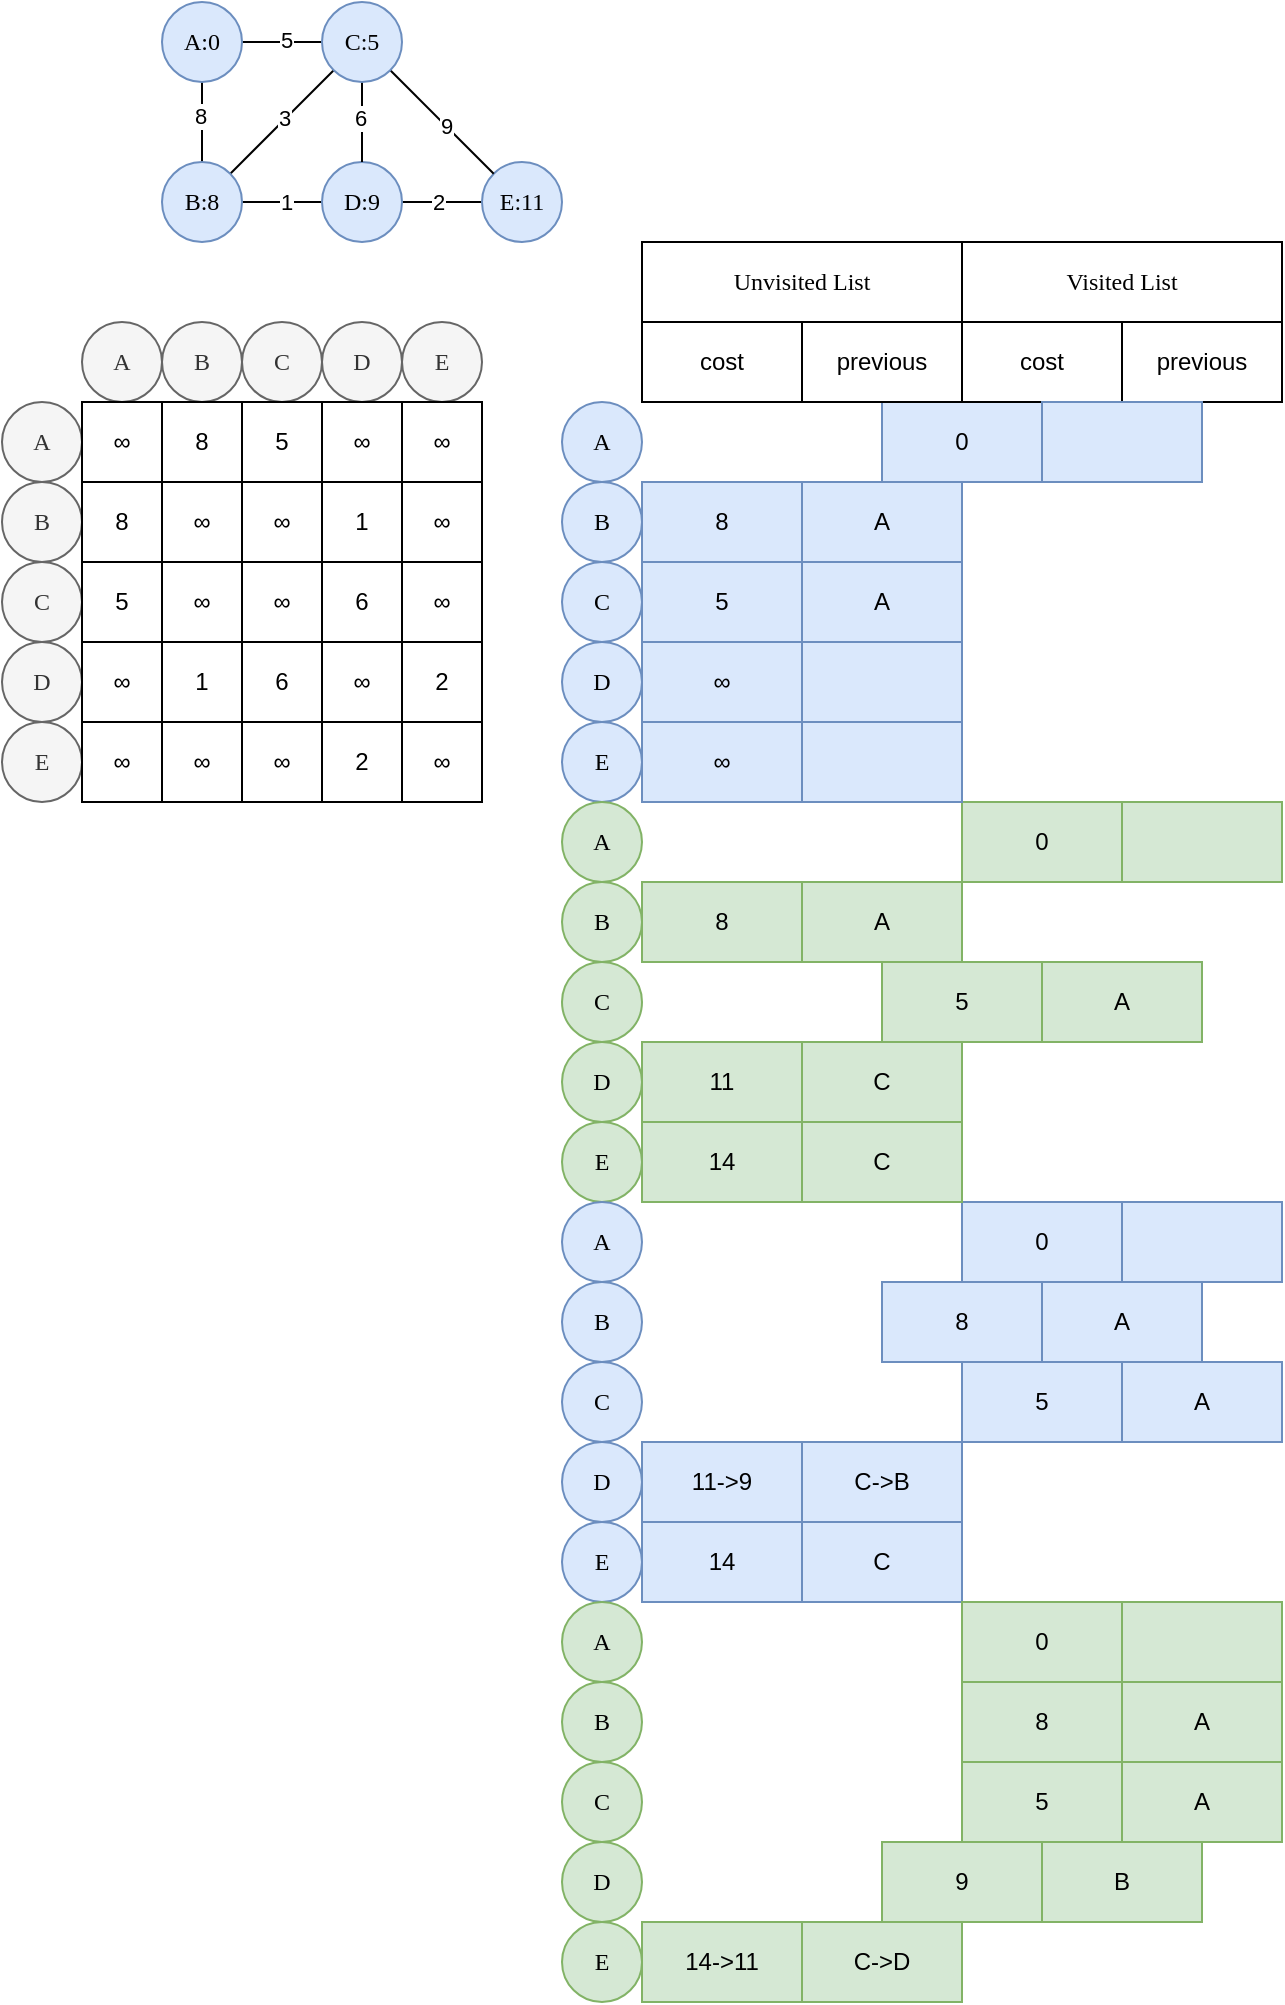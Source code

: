 <mxfile version="14.5.1" type="device"><diagram id="EjArKT-MrFbx6aZLU-S4" name="Page-1"><mxGraphModel dx="853" dy="493" grid="1" gridSize="10" guides="1" tooltips="1" connect="1" arrows="1" fold="1" page="1" pageScale="1" pageWidth="850" pageHeight="1100" math="0" shadow="0"><root><mxCell id="0"/><mxCell id="1" parent="0"/><mxCell id="1dP4qkBIXFd0mUiP27Hb-3" value="" style="rounded=0;orthogonalLoop=1;jettySize=auto;html=1;endArrow=none;endFill=0;" edge="1" parent="1" source="1dP4qkBIXFd0mUiP27Hb-1" target="1dP4qkBIXFd0mUiP27Hb-2"><mxGeometry relative="1" as="geometry"/></mxCell><mxCell id="1dP4qkBIXFd0mUiP27Hb-13" value="8" style="edgeLabel;html=1;align=center;verticalAlign=middle;resizable=0;points=[];" vertex="1" connectable="0" parent="1dP4qkBIXFd0mUiP27Hb-3"><mxGeometry x="-0.149" y="-1" relative="1" as="geometry"><mxPoint as="offset"/></mxGeometry></mxCell><mxCell id="1dP4qkBIXFd0mUiP27Hb-9" value="" style="edgeStyle=none;rounded=0;orthogonalLoop=1;jettySize=auto;html=1;endArrow=none;endFill=0;" edge="1" parent="1" source="1dP4qkBIXFd0mUiP27Hb-1" target="1dP4qkBIXFd0mUiP27Hb-8"><mxGeometry relative="1" as="geometry"/></mxCell><mxCell id="1dP4qkBIXFd0mUiP27Hb-14" value="5" style="edgeLabel;html=1;align=center;verticalAlign=middle;resizable=0;points=[];" vertex="1" connectable="0" parent="1dP4qkBIXFd0mUiP27Hb-9"><mxGeometry x="0.087" y="1" relative="1" as="geometry"><mxPoint as="offset"/></mxGeometry></mxCell><mxCell id="1dP4qkBIXFd0mUiP27Hb-1" value="&lt;font face=&quot;Lucida Console&quot;&gt;A:0&lt;/font&gt;" style="ellipse;whiteSpace=wrap;html=1;aspect=fixed;fillColor=#dae8fc;strokeColor=#6c8ebf;" vertex="1" parent="1"><mxGeometry x="160" y="320" width="40" height="40" as="geometry"/></mxCell><mxCell id="1dP4qkBIXFd0mUiP27Hb-5" value="" style="edgeStyle=none;rounded=0;orthogonalLoop=1;jettySize=auto;html=1;endArrow=none;endFill=0;" edge="1" parent="1" source="1dP4qkBIXFd0mUiP27Hb-2" target="1dP4qkBIXFd0mUiP27Hb-4"><mxGeometry relative="1" as="geometry"/></mxCell><mxCell id="1dP4qkBIXFd0mUiP27Hb-16" value="1" style="edgeLabel;html=1;align=center;verticalAlign=middle;resizable=0;points=[];" vertex="1" connectable="0" parent="1dP4qkBIXFd0mUiP27Hb-5"><mxGeometry x="0.081" relative="1" as="geometry"><mxPoint as="offset"/></mxGeometry></mxCell><mxCell id="1dP4qkBIXFd0mUiP27Hb-10" style="edgeStyle=none;rounded=0;orthogonalLoop=1;jettySize=auto;html=1;endArrow=none;endFill=0;" edge="1" parent="1" source="1dP4qkBIXFd0mUiP27Hb-2" target="1dP4qkBIXFd0mUiP27Hb-8"><mxGeometry relative="1" as="geometry"/></mxCell><mxCell id="1dP4qkBIXFd0mUiP27Hb-15" value="3" style="edgeLabel;html=1;align=center;verticalAlign=middle;resizable=0;points=[];" vertex="1" connectable="0" parent="1dP4qkBIXFd0mUiP27Hb-10"><mxGeometry x="0.071" y="1" relative="1" as="geometry"><mxPoint as="offset"/></mxGeometry></mxCell><mxCell id="1dP4qkBIXFd0mUiP27Hb-2" value="&lt;font face=&quot;Lucida Console&quot;&gt;B:8&lt;/font&gt;" style="ellipse;whiteSpace=wrap;html=1;aspect=fixed;fillColor=#dae8fc;strokeColor=#6c8ebf;" vertex="1" parent="1"><mxGeometry x="160" y="400" width="40" height="40" as="geometry"/></mxCell><mxCell id="1dP4qkBIXFd0mUiP27Hb-7" value="" style="edgeStyle=none;rounded=0;orthogonalLoop=1;jettySize=auto;html=1;endArrow=none;endFill=0;" edge="1" parent="1" source="1dP4qkBIXFd0mUiP27Hb-4" target="1dP4qkBIXFd0mUiP27Hb-6"><mxGeometry relative="1" as="geometry"/></mxCell><mxCell id="1dP4qkBIXFd0mUiP27Hb-17" value="2" style="edgeLabel;html=1;align=center;verticalAlign=middle;resizable=0;points=[];" vertex="1" connectable="0" parent="1dP4qkBIXFd0mUiP27Hb-7"><mxGeometry x="-0.107" relative="1" as="geometry"><mxPoint as="offset"/></mxGeometry></mxCell><mxCell id="1dP4qkBIXFd0mUiP27Hb-4" value="&lt;font face=&quot;Lucida Console&quot;&gt;D:9&lt;/font&gt;" style="ellipse;whiteSpace=wrap;html=1;aspect=fixed;fillColor=#dae8fc;strokeColor=#6c8ebf;" vertex="1" parent="1"><mxGeometry x="240" y="400" width="40" height="40" as="geometry"/></mxCell><mxCell id="1dP4qkBIXFd0mUiP27Hb-6" value="&lt;font face=&quot;Lucida Console&quot;&gt;E:11&lt;/font&gt;" style="ellipse;whiteSpace=wrap;html=1;aspect=fixed;fillColor=#dae8fc;strokeColor=#6c8ebf;" vertex="1" parent="1"><mxGeometry x="320" y="400" width="40" height="40" as="geometry"/></mxCell><mxCell id="1dP4qkBIXFd0mUiP27Hb-11" value="" style="edgeStyle=none;rounded=0;orthogonalLoop=1;jettySize=auto;html=1;endArrow=none;endFill=0;" edge="1" parent="1" source="1dP4qkBIXFd0mUiP27Hb-8" target="1dP4qkBIXFd0mUiP27Hb-4"><mxGeometry relative="1" as="geometry"/></mxCell><mxCell id="1dP4qkBIXFd0mUiP27Hb-18" value="6" style="edgeLabel;html=1;align=center;verticalAlign=middle;resizable=0;points=[];" vertex="1" connectable="0" parent="1dP4qkBIXFd0mUiP27Hb-11"><mxGeometry x="-0.098" y="-1" relative="1" as="geometry"><mxPoint as="offset"/></mxGeometry></mxCell><mxCell id="1dP4qkBIXFd0mUiP27Hb-12" style="edgeStyle=none;rounded=0;orthogonalLoop=1;jettySize=auto;html=1;endArrow=none;endFill=0;" edge="1" parent="1" source="1dP4qkBIXFd0mUiP27Hb-8" target="1dP4qkBIXFd0mUiP27Hb-6"><mxGeometry relative="1" as="geometry"/></mxCell><mxCell id="1dP4qkBIXFd0mUiP27Hb-19" value="9" style="edgeLabel;html=1;align=center;verticalAlign=middle;resizable=0;points=[];" vertex="1" connectable="0" parent="1dP4qkBIXFd0mUiP27Hb-12"><mxGeometry x="0.085" relative="1" as="geometry"><mxPoint as="offset"/></mxGeometry></mxCell><mxCell id="1dP4qkBIXFd0mUiP27Hb-8" value="&lt;font face=&quot;Lucida Console&quot;&gt;C:5&lt;/font&gt;" style="ellipse;whiteSpace=wrap;html=1;aspect=fixed;fillColor=#dae8fc;strokeColor=#6c8ebf;" vertex="1" parent="1"><mxGeometry x="240" y="320" width="40" height="40" as="geometry"/></mxCell><mxCell id="1dP4qkBIXFd0mUiP27Hb-24" value="&lt;font face=&quot;Lucida Console&quot;&gt;A&lt;/font&gt;" style="ellipse;whiteSpace=wrap;html=1;aspect=fixed;fillColor=#f5f5f5;strokeColor=#666666;fontColor=#333333;" vertex="1" parent="1"><mxGeometry x="80" y="520" width="40" height="40" as="geometry"/></mxCell><mxCell id="1dP4qkBIXFd0mUiP27Hb-29" value="&lt;font face=&quot;Lucida Console&quot;&gt;B&lt;/font&gt;" style="ellipse;whiteSpace=wrap;html=1;aspect=fixed;fillColor=#f5f5f5;strokeColor=#666666;fontColor=#333333;" vertex="1" parent="1"><mxGeometry x="80" y="560" width="40" height="40" as="geometry"/></mxCell><mxCell id="1dP4qkBIXFd0mUiP27Hb-32" value="&lt;font face=&quot;Lucida Console&quot;&gt;D&lt;/font&gt;" style="ellipse;whiteSpace=wrap;html=1;aspect=fixed;fillColor=#f5f5f5;strokeColor=#666666;fontColor=#333333;" vertex="1" parent="1"><mxGeometry x="80" y="640" width="40" height="40" as="geometry"/></mxCell><mxCell id="1dP4qkBIXFd0mUiP27Hb-33" value="&lt;font face=&quot;Lucida Console&quot;&gt;E&lt;/font&gt;" style="ellipse;whiteSpace=wrap;html=1;aspect=fixed;fillColor=#f5f5f5;strokeColor=#666666;fontColor=#333333;" vertex="1" parent="1"><mxGeometry x="80" y="680" width="40" height="40" as="geometry"/></mxCell><mxCell id="1dP4qkBIXFd0mUiP27Hb-38" value="&lt;font face=&quot;Lucida Console&quot;&gt;C&lt;/font&gt;" style="ellipse;whiteSpace=wrap;html=1;aspect=fixed;fillColor=#f5f5f5;strokeColor=#666666;fontColor=#333333;" vertex="1" parent="1"><mxGeometry x="80" y="600" width="40" height="40" as="geometry"/></mxCell><mxCell id="1dP4qkBIXFd0mUiP27Hb-39" value="&lt;font face=&quot;Lucida Console&quot;&gt;A&lt;/font&gt;" style="ellipse;whiteSpace=wrap;html=1;aspect=fixed;fillColor=#f5f5f5;strokeColor=#666666;fontColor=#333333;" vertex="1" parent="1"><mxGeometry x="120" y="480" width="40" height="40" as="geometry"/></mxCell><mxCell id="1dP4qkBIXFd0mUiP27Hb-40" value="&lt;font face=&quot;Lucida Console&quot;&gt;B&lt;/font&gt;" style="ellipse;whiteSpace=wrap;html=1;aspect=fixed;fillColor=#f5f5f5;strokeColor=#666666;fontColor=#333333;" vertex="1" parent="1"><mxGeometry x="160" y="480" width="40" height="40" as="geometry"/></mxCell><mxCell id="1dP4qkBIXFd0mUiP27Hb-41" value="&lt;font face=&quot;Lucida Console&quot;&gt;D&lt;/font&gt;" style="ellipse;whiteSpace=wrap;html=1;aspect=fixed;fillColor=#f5f5f5;strokeColor=#666666;fontColor=#333333;" vertex="1" parent="1"><mxGeometry x="240" y="480" width="40" height="40" as="geometry"/></mxCell><mxCell id="1dP4qkBIXFd0mUiP27Hb-42" value="&lt;font face=&quot;Lucida Console&quot;&gt;E&lt;/font&gt;" style="ellipse;whiteSpace=wrap;html=1;aspect=fixed;fillColor=#f5f5f5;strokeColor=#666666;fontColor=#333333;" vertex="1" parent="1"><mxGeometry x="280" y="480" width="40" height="40" as="geometry"/></mxCell><mxCell id="1dP4qkBIXFd0mUiP27Hb-43" value="&lt;font face=&quot;Lucida Console&quot;&gt;C&lt;/font&gt;" style="ellipse;whiteSpace=wrap;html=1;aspect=fixed;fillColor=#f5f5f5;strokeColor=#666666;fontColor=#333333;" vertex="1" parent="1"><mxGeometry x="200" y="480" width="40" height="40" as="geometry"/></mxCell><mxCell id="1dP4qkBIXFd0mUiP27Hb-44" value="8" style="rounded=0;whiteSpace=wrap;html=1;" vertex="1" parent="1"><mxGeometry x="160" y="520" width="40" height="40" as="geometry"/></mxCell><mxCell id="1dP4qkBIXFd0mUiP27Hb-45" value="5" style="rounded=0;whiteSpace=wrap;html=1;" vertex="1" parent="1"><mxGeometry x="200" y="520" width="40" height="40" as="geometry"/></mxCell><mxCell id="1dP4qkBIXFd0mUiP27Hb-46" value="1" style="rounded=0;whiteSpace=wrap;html=1;" vertex="1" parent="1"><mxGeometry x="240" y="560" width="40" height="40" as="geometry"/></mxCell><mxCell id="1dP4qkBIXFd0mUiP27Hb-47" value="6" style="rounded=0;whiteSpace=wrap;html=1;" vertex="1" parent="1"><mxGeometry x="240" y="600" width="40" height="40" as="geometry"/></mxCell><mxCell id="1dP4qkBIXFd0mUiP27Hb-48" value="2" style="rounded=0;whiteSpace=wrap;html=1;" vertex="1" parent="1"><mxGeometry x="280" y="640" width="40" height="40" as="geometry"/></mxCell><mxCell id="1dP4qkBIXFd0mUiP27Hb-49" value="2" style="rounded=0;whiteSpace=wrap;html=1;" vertex="1" parent="1"><mxGeometry x="240" y="680" width="40" height="40" as="geometry"/></mxCell><mxCell id="1dP4qkBIXFd0mUiP27Hb-50" value="6" style="rounded=0;whiteSpace=wrap;html=1;" vertex="1" parent="1"><mxGeometry x="200" y="640" width="40" height="40" as="geometry"/></mxCell><mxCell id="1dP4qkBIXFd0mUiP27Hb-51" value="1" style="rounded=0;whiteSpace=wrap;html=1;" vertex="1" parent="1"><mxGeometry x="160" y="640" width="40" height="40" as="geometry"/></mxCell><mxCell id="1dP4qkBIXFd0mUiP27Hb-52" value="5" style="rounded=0;whiteSpace=wrap;html=1;" vertex="1" parent="1"><mxGeometry x="120" y="600" width="40" height="40" as="geometry"/></mxCell><mxCell id="1dP4qkBIXFd0mUiP27Hb-53" value="8" style="rounded=0;whiteSpace=wrap;html=1;" vertex="1" parent="1"><mxGeometry x="120" y="560" width="40" height="40" as="geometry"/></mxCell><mxCell id="1dP4qkBIXFd0mUiP27Hb-54" value="∞" style="rounded=0;whiteSpace=wrap;html=1;" vertex="1" parent="1"><mxGeometry x="120" y="520" width="40" height="40" as="geometry"/></mxCell><mxCell id="1dP4qkBIXFd0mUiP27Hb-55" value="∞" style="rounded=0;whiteSpace=wrap;html=1;" vertex="1" parent="1"><mxGeometry x="240" y="520" width="40" height="40" as="geometry"/></mxCell><mxCell id="1dP4qkBIXFd0mUiP27Hb-56" value="∞" style="rounded=0;whiteSpace=wrap;html=1;" vertex="1" parent="1"><mxGeometry x="280" y="520" width="40" height="40" as="geometry"/></mxCell><mxCell id="1dP4qkBIXFd0mUiP27Hb-57" value="∞" style="rounded=0;whiteSpace=wrap;html=1;" vertex="1" parent="1"><mxGeometry x="160" y="560" width="40" height="40" as="geometry"/></mxCell><mxCell id="1dP4qkBIXFd0mUiP27Hb-58" value="∞" style="rounded=0;whiteSpace=wrap;html=1;" vertex="1" parent="1"><mxGeometry x="200" y="560" width="40" height="40" as="geometry"/></mxCell><mxCell id="1dP4qkBIXFd0mUiP27Hb-59" value="∞" style="rounded=0;whiteSpace=wrap;html=1;" vertex="1" parent="1"><mxGeometry x="200" y="600" width="40" height="40" as="geometry"/></mxCell><mxCell id="1dP4qkBIXFd0mUiP27Hb-60" value="∞" style="rounded=0;whiteSpace=wrap;html=1;" vertex="1" parent="1"><mxGeometry x="160" y="600" width="40" height="40" as="geometry"/></mxCell><mxCell id="1dP4qkBIXFd0mUiP27Hb-61" value="∞" style="rounded=0;whiteSpace=wrap;html=1;" vertex="1" parent="1"><mxGeometry x="200" y="680" width="40" height="40" as="geometry"/></mxCell><mxCell id="1dP4qkBIXFd0mUiP27Hb-62" value="∞" style="rounded=0;whiteSpace=wrap;html=1;" vertex="1" parent="1"><mxGeometry x="160" y="680" width="40" height="40" as="geometry"/></mxCell><mxCell id="1dP4qkBIXFd0mUiP27Hb-63" value="∞" style="rounded=0;whiteSpace=wrap;html=1;" vertex="1" parent="1"><mxGeometry x="280" y="560" width="40" height="40" as="geometry"/></mxCell><mxCell id="1dP4qkBIXFd0mUiP27Hb-64" value="∞" style="rounded=0;whiteSpace=wrap;html=1;" vertex="1" parent="1"><mxGeometry x="280" y="600" width="40" height="40" as="geometry"/></mxCell><mxCell id="1dP4qkBIXFd0mUiP27Hb-65" value="∞" style="rounded=0;whiteSpace=wrap;html=1;" vertex="1" parent="1"><mxGeometry x="280" y="680" width="40" height="40" as="geometry"/></mxCell><mxCell id="1dP4qkBIXFd0mUiP27Hb-66" value="∞" style="rounded=0;whiteSpace=wrap;html=1;" vertex="1" parent="1"><mxGeometry x="120" y="640" width="40" height="40" as="geometry"/></mxCell><mxCell id="1dP4qkBIXFd0mUiP27Hb-67" value="∞" style="rounded=0;whiteSpace=wrap;html=1;" vertex="1" parent="1"><mxGeometry x="120" y="680" width="40" height="40" as="geometry"/></mxCell><mxCell id="1dP4qkBIXFd0mUiP27Hb-68" value="∞" style="rounded=0;whiteSpace=wrap;html=1;" vertex="1" parent="1"><mxGeometry x="240" y="640" width="40" height="40" as="geometry"/></mxCell><mxCell id="1dP4qkBIXFd0mUiP27Hb-69" value="&lt;font face=&quot;Lucida Console&quot;&gt;A&lt;/font&gt;" style="ellipse;whiteSpace=wrap;html=1;aspect=fixed;fillColor=#dae8fc;strokeColor=#6c8ebf;" vertex="1" parent="1"><mxGeometry x="360" y="520" width="40" height="40" as="geometry"/></mxCell><mxCell id="1dP4qkBIXFd0mUiP27Hb-70" value="&lt;font face=&quot;Lucida Console&quot;&gt;B&lt;/font&gt;" style="ellipse;whiteSpace=wrap;html=1;aspect=fixed;fillColor=#dae8fc;strokeColor=#6c8ebf;" vertex="1" parent="1"><mxGeometry x="360" y="560" width="40" height="40" as="geometry"/></mxCell><mxCell id="1dP4qkBIXFd0mUiP27Hb-71" value="&lt;font face=&quot;Lucida Console&quot;&gt;D&lt;/font&gt;" style="ellipse;whiteSpace=wrap;html=1;aspect=fixed;fillColor=#dae8fc;strokeColor=#6c8ebf;" vertex="1" parent="1"><mxGeometry x="360" y="640" width="40" height="40" as="geometry"/></mxCell><mxCell id="1dP4qkBIXFd0mUiP27Hb-72" value="&lt;font face=&quot;Lucida Console&quot;&gt;E&lt;/font&gt;" style="ellipse;whiteSpace=wrap;html=1;aspect=fixed;fillColor=#dae8fc;strokeColor=#6c8ebf;" vertex="1" parent="1"><mxGeometry x="360" y="680" width="40" height="40" as="geometry"/></mxCell><mxCell id="1dP4qkBIXFd0mUiP27Hb-73" value="&lt;font face=&quot;Lucida Console&quot;&gt;C&lt;/font&gt;" style="ellipse;whiteSpace=wrap;html=1;aspect=fixed;fillColor=#dae8fc;strokeColor=#6c8ebf;" vertex="1" parent="1"><mxGeometry x="360" y="600" width="40" height="40" as="geometry"/></mxCell><mxCell id="1dP4qkBIXFd0mUiP27Hb-74" value="8" style="rounded=0;whiteSpace=wrap;html=1;fillColor=#dae8fc;strokeColor=#6c8ebf;" vertex="1" parent="1"><mxGeometry x="400" y="560" width="80" height="40" as="geometry"/></mxCell><mxCell id="1dP4qkBIXFd0mUiP27Hb-75" value="5" style="rounded=0;whiteSpace=wrap;html=1;fillColor=#dae8fc;strokeColor=#6c8ebf;" vertex="1" parent="1"><mxGeometry x="400" y="600" width="80" height="40" as="geometry"/></mxCell><mxCell id="1dP4qkBIXFd0mUiP27Hb-76" value="∞" style="rounded=0;whiteSpace=wrap;html=1;fillColor=#dae8fc;strokeColor=#6c8ebf;" vertex="1" parent="1"><mxGeometry x="400" y="640" width="80" height="40" as="geometry"/></mxCell><mxCell id="1dP4qkBIXFd0mUiP27Hb-77" value="∞" style="rounded=0;whiteSpace=wrap;html=1;fillColor=#dae8fc;strokeColor=#6c8ebf;" vertex="1" parent="1"><mxGeometry x="400" y="680" width="80" height="40" as="geometry"/></mxCell><mxCell id="1dP4qkBIXFd0mUiP27Hb-81" value="&lt;font face=&quot;Lucida Console&quot;&gt;Unvisited List&lt;/font&gt;" style="rounded=0;whiteSpace=wrap;html=1;" vertex="1" parent="1"><mxGeometry x="400" y="440" width="160" height="40" as="geometry"/></mxCell><mxCell id="1dP4qkBIXFd0mUiP27Hb-82" value="0" style="rounded=0;whiteSpace=wrap;html=1;fillColor=#dae8fc;strokeColor=#6c8ebf;" vertex="1" parent="1"><mxGeometry x="520" y="520" width="80" height="40" as="geometry"/></mxCell><mxCell id="1dP4qkBIXFd0mUiP27Hb-94" value="&lt;font face=&quot;Lucida Console&quot;&gt;Visited List&lt;/font&gt;" style="rounded=0;whiteSpace=wrap;html=1;" vertex="1" parent="1"><mxGeometry x="560" y="440" width="160" height="40" as="geometry"/></mxCell><mxCell id="1dP4qkBIXFd0mUiP27Hb-98" value="cost" style="rounded=0;whiteSpace=wrap;html=1;" vertex="1" parent="1"><mxGeometry x="400" y="480" width="80" height="40" as="geometry"/></mxCell><mxCell id="1dP4qkBIXFd0mUiP27Hb-99" value="previous" style="rounded=0;whiteSpace=wrap;html=1;" vertex="1" parent="1"><mxGeometry x="480" y="480" width="80" height="40" as="geometry"/></mxCell><mxCell id="1dP4qkBIXFd0mUiP27Hb-100" value="cost" style="rounded=0;whiteSpace=wrap;html=1;" vertex="1" parent="1"><mxGeometry x="560" y="480" width="80" height="40" as="geometry"/></mxCell><mxCell id="1dP4qkBIXFd0mUiP27Hb-101" value="previous" style="rounded=0;whiteSpace=wrap;html=1;" vertex="1" parent="1"><mxGeometry x="640" y="480" width="80" height="40" as="geometry"/></mxCell><mxCell id="1dP4qkBIXFd0mUiP27Hb-102" value="" style="rounded=0;whiteSpace=wrap;html=1;fillColor=#dae8fc;strokeColor=#6c8ebf;" vertex="1" parent="1"><mxGeometry x="600" y="520" width="80" height="40" as="geometry"/></mxCell><mxCell id="1dP4qkBIXFd0mUiP27Hb-103" value="A" style="rounded=0;whiteSpace=wrap;html=1;fillColor=#dae8fc;strokeColor=#6c8ebf;" vertex="1" parent="1"><mxGeometry x="480" y="560" width="80" height="40" as="geometry"/></mxCell><mxCell id="1dP4qkBIXFd0mUiP27Hb-104" value="A" style="rounded=0;whiteSpace=wrap;html=1;fillColor=#dae8fc;strokeColor=#6c8ebf;" vertex="1" parent="1"><mxGeometry x="480" y="600" width="80" height="40" as="geometry"/></mxCell><mxCell id="1dP4qkBIXFd0mUiP27Hb-105" value="&lt;font face=&quot;Lucida Console&quot;&gt;A&lt;/font&gt;" style="ellipse;whiteSpace=wrap;html=1;aspect=fixed;fillColor=#d5e8d4;strokeColor=#82b366;" vertex="1" parent="1"><mxGeometry x="360" y="720" width="40" height="40" as="geometry"/></mxCell><mxCell id="1dP4qkBIXFd0mUiP27Hb-106" value="&lt;font face=&quot;Lucida Console&quot;&gt;B&lt;/font&gt;" style="ellipse;whiteSpace=wrap;html=1;aspect=fixed;fillColor=#d5e8d4;strokeColor=#82b366;" vertex="1" parent="1"><mxGeometry x="360" y="760" width="40" height="40" as="geometry"/></mxCell><mxCell id="1dP4qkBIXFd0mUiP27Hb-107" value="&lt;font face=&quot;Lucida Console&quot;&gt;D&lt;/font&gt;" style="ellipse;whiteSpace=wrap;html=1;aspect=fixed;fillColor=#d5e8d4;strokeColor=#82b366;" vertex="1" parent="1"><mxGeometry x="360" y="840" width="40" height="40" as="geometry"/></mxCell><mxCell id="1dP4qkBIXFd0mUiP27Hb-108" value="&lt;font face=&quot;Lucida Console&quot;&gt;E&lt;/font&gt;" style="ellipse;whiteSpace=wrap;html=1;aspect=fixed;fillColor=#d5e8d4;strokeColor=#82b366;" vertex="1" parent="1"><mxGeometry x="360" y="880" width="40" height="40" as="geometry"/></mxCell><mxCell id="1dP4qkBIXFd0mUiP27Hb-109" value="&lt;font face=&quot;Lucida Console&quot;&gt;C&lt;/font&gt;" style="ellipse;whiteSpace=wrap;html=1;aspect=fixed;fillColor=#d5e8d4;strokeColor=#82b366;" vertex="1" parent="1"><mxGeometry x="360" y="800" width="40" height="40" as="geometry"/></mxCell><mxCell id="1dP4qkBIXFd0mUiP27Hb-110" value="8" style="rounded=0;whiteSpace=wrap;html=1;fillColor=#d5e8d4;strokeColor=#82b366;" vertex="1" parent="1"><mxGeometry x="400" y="760" width="80" height="40" as="geometry"/></mxCell><mxCell id="1dP4qkBIXFd0mUiP27Hb-111" value="5" style="rounded=0;whiteSpace=wrap;html=1;fillColor=#d5e8d4;strokeColor=#82b366;" vertex="1" parent="1"><mxGeometry x="520" y="800" width="80" height="40" as="geometry"/></mxCell><mxCell id="1dP4qkBIXFd0mUiP27Hb-112" value="11" style="rounded=0;whiteSpace=wrap;html=1;fillColor=#d5e8d4;strokeColor=#82b366;" vertex="1" parent="1"><mxGeometry x="400" y="840" width="80" height="40" as="geometry"/></mxCell><mxCell id="1dP4qkBIXFd0mUiP27Hb-113" value="14" style="rounded=0;whiteSpace=wrap;html=1;fillColor=#d5e8d4;strokeColor=#82b366;" vertex="1" parent="1"><mxGeometry x="400" y="880" width="80" height="40" as="geometry"/></mxCell><mxCell id="1dP4qkBIXFd0mUiP27Hb-116" value="0" style="rounded=0;whiteSpace=wrap;html=1;fillColor=#d5e8d4;strokeColor=#82b366;" vertex="1" parent="1"><mxGeometry x="560" y="720" width="80" height="40" as="geometry"/></mxCell><mxCell id="1dP4qkBIXFd0mUiP27Hb-117" value="" style="rounded=0;whiteSpace=wrap;html=1;fillColor=#d5e8d4;strokeColor=#82b366;" vertex="1" parent="1"><mxGeometry x="640" y="720" width="80" height="40" as="geometry"/></mxCell><mxCell id="1dP4qkBIXFd0mUiP27Hb-118" value="A" style="rounded=0;whiteSpace=wrap;html=1;fillColor=#d5e8d4;strokeColor=#82b366;" vertex="1" parent="1"><mxGeometry x="480" y="760" width="80" height="40" as="geometry"/></mxCell><mxCell id="1dP4qkBIXFd0mUiP27Hb-119" value="A" style="rounded=0;whiteSpace=wrap;html=1;fillColor=#d5e8d4;strokeColor=#82b366;" vertex="1" parent="1"><mxGeometry x="600" y="800" width="80" height="40" as="geometry"/></mxCell><mxCell id="1dP4qkBIXFd0mUiP27Hb-120" value="&lt;font face=&quot;Lucida Console&quot;&gt;A&lt;/font&gt;" style="ellipse;whiteSpace=wrap;html=1;aspect=fixed;fillColor=#dae8fc;strokeColor=#6c8ebf;" vertex="1" parent="1"><mxGeometry x="360" y="920" width="40" height="40" as="geometry"/></mxCell><mxCell id="1dP4qkBIXFd0mUiP27Hb-121" value="&lt;font face=&quot;Lucida Console&quot;&gt;B&lt;/font&gt;" style="ellipse;whiteSpace=wrap;html=1;aspect=fixed;fillColor=#dae8fc;strokeColor=#6c8ebf;" vertex="1" parent="1"><mxGeometry x="360" y="960" width="40" height="40" as="geometry"/></mxCell><mxCell id="1dP4qkBIXFd0mUiP27Hb-122" value="&lt;font face=&quot;Lucida Console&quot;&gt;D&lt;/font&gt;" style="ellipse;whiteSpace=wrap;html=1;aspect=fixed;fillColor=#dae8fc;strokeColor=#6c8ebf;" vertex="1" parent="1"><mxGeometry x="360" y="1040" width="40" height="40" as="geometry"/></mxCell><mxCell id="1dP4qkBIXFd0mUiP27Hb-123" value="&lt;font face=&quot;Lucida Console&quot;&gt;E&lt;/font&gt;" style="ellipse;whiteSpace=wrap;html=1;aspect=fixed;fillColor=#dae8fc;strokeColor=#6c8ebf;" vertex="1" parent="1"><mxGeometry x="360" y="1080" width="40" height="40" as="geometry"/></mxCell><mxCell id="1dP4qkBIXFd0mUiP27Hb-124" value="&lt;font face=&quot;Lucida Console&quot;&gt;C&lt;/font&gt;" style="ellipse;whiteSpace=wrap;html=1;aspect=fixed;fillColor=#dae8fc;strokeColor=#6c8ebf;" vertex="1" parent="1"><mxGeometry x="360" y="1000" width="40" height="40" as="geometry"/></mxCell><mxCell id="1dP4qkBIXFd0mUiP27Hb-125" value="8" style="rounded=0;whiteSpace=wrap;html=1;fillColor=#dae8fc;strokeColor=#6c8ebf;" vertex="1" parent="1"><mxGeometry x="520" y="960" width="80" height="40" as="geometry"/></mxCell><mxCell id="1dP4qkBIXFd0mUiP27Hb-126" value="5" style="rounded=0;whiteSpace=wrap;html=1;fillColor=#dae8fc;strokeColor=#6c8ebf;" vertex="1" parent="1"><mxGeometry x="560" y="1000" width="80" height="40" as="geometry"/></mxCell><mxCell id="1dP4qkBIXFd0mUiP27Hb-127" value="11-&amp;gt;9" style="rounded=0;whiteSpace=wrap;html=1;fillColor=#dae8fc;strokeColor=#6c8ebf;" vertex="1" parent="1"><mxGeometry x="400" y="1040" width="80" height="40" as="geometry"/></mxCell><mxCell id="1dP4qkBIXFd0mUiP27Hb-128" value="14" style="rounded=0;whiteSpace=wrap;html=1;fillColor=#dae8fc;strokeColor=#6c8ebf;" vertex="1" parent="1"><mxGeometry x="400" y="1080" width="80" height="40" as="geometry"/></mxCell><mxCell id="1dP4qkBIXFd0mUiP27Hb-131" value="0" style="rounded=0;whiteSpace=wrap;html=1;fillColor=#dae8fc;strokeColor=#6c8ebf;" vertex="1" parent="1"><mxGeometry x="560" y="920" width="80" height="40" as="geometry"/></mxCell><mxCell id="1dP4qkBIXFd0mUiP27Hb-132" value="" style="rounded=0;whiteSpace=wrap;html=1;fillColor=#dae8fc;strokeColor=#6c8ebf;" vertex="1" parent="1"><mxGeometry x="640" y="920" width="80" height="40" as="geometry"/></mxCell><mxCell id="1dP4qkBIXFd0mUiP27Hb-133" value="A" style="rounded=0;whiteSpace=wrap;html=1;fillColor=#dae8fc;strokeColor=#6c8ebf;" vertex="1" parent="1"><mxGeometry x="600" y="960" width="80" height="40" as="geometry"/></mxCell><mxCell id="1dP4qkBIXFd0mUiP27Hb-134" value="A" style="rounded=0;whiteSpace=wrap;html=1;fillColor=#dae8fc;strokeColor=#6c8ebf;" vertex="1" parent="1"><mxGeometry x="640" y="1000" width="80" height="40" as="geometry"/></mxCell><mxCell id="1dP4qkBIXFd0mUiP27Hb-135" value="" style="rounded=0;whiteSpace=wrap;html=1;fillColor=#dae8fc;strokeColor=#6c8ebf;" vertex="1" parent="1"><mxGeometry x="480" y="640" width="80" height="40" as="geometry"/></mxCell><mxCell id="1dP4qkBIXFd0mUiP27Hb-136" value="" style="rounded=0;whiteSpace=wrap;html=1;fillColor=#dae8fc;strokeColor=#6c8ebf;" vertex="1" parent="1"><mxGeometry x="480" y="680" width="80" height="40" as="geometry"/></mxCell><mxCell id="1dP4qkBIXFd0mUiP27Hb-137" value="C" style="rounded=0;whiteSpace=wrap;html=1;fillColor=#d5e8d4;strokeColor=#82b366;" vertex="1" parent="1"><mxGeometry x="480" y="880" width="80" height="40" as="geometry"/></mxCell><mxCell id="1dP4qkBIXFd0mUiP27Hb-138" value="C" style="rounded=0;whiteSpace=wrap;html=1;fillColor=#d5e8d4;strokeColor=#82b366;" vertex="1" parent="1"><mxGeometry x="480" y="840" width="80" height="40" as="geometry"/></mxCell><mxCell id="1dP4qkBIXFd0mUiP27Hb-139" value="C" style="rounded=0;whiteSpace=wrap;html=1;fillColor=#dae8fc;strokeColor=#6c8ebf;" vertex="1" parent="1"><mxGeometry x="480" y="1080" width="80" height="40" as="geometry"/></mxCell><mxCell id="1dP4qkBIXFd0mUiP27Hb-140" value="C-&amp;gt;B" style="rounded=0;whiteSpace=wrap;html=1;fillColor=#dae8fc;strokeColor=#6c8ebf;" vertex="1" parent="1"><mxGeometry x="480" y="1040" width="80" height="40" as="geometry"/></mxCell><mxCell id="1dP4qkBIXFd0mUiP27Hb-141" value="&lt;font face=&quot;Lucida Console&quot;&gt;A&lt;/font&gt;" style="ellipse;whiteSpace=wrap;html=1;aspect=fixed;fillColor=#d5e8d4;strokeColor=#82b366;" vertex="1" parent="1"><mxGeometry x="360" y="1120" width="40" height="40" as="geometry"/></mxCell><mxCell id="1dP4qkBIXFd0mUiP27Hb-142" value="&lt;font face=&quot;Lucida Console&quot;&gt;B&lt;/font&gt;" style="ellipse;whiteSpace=wrap;html=1;aspect=fixed;fillColor=#d5e8d4;strokeColor=#82b366;" vertex="1" parent="1"><mxGeometry x="360" y="1160" width="40" height="40" as="geometry"/></mxCell><mxCell id="1dP4qkBIXFd0mUiP27Hb-143" value="&lt;font face=&quot;Lucida Console&quot;&gt;D&lt;/font&gt;" style="ellipse;whiteSpace=wrap;html=1;aspect=fixed;fillColor=#d5e8d4;strokeColor=#82b366;" vertex="1" parent="1"><mxGeometry x="360" y="1240" width="40" height="40" as="geometry"/></mxCell><mxCell id="1dP4qkBIXFd0mUiP27Hb-144" value="&lt;font face=&quot;Lucida Console&quot;&gt;E&lt;/font&gt;" style="ellipse;whiteSpace=wrap;html=1;aspect=fixed;fillColor=#d5e8d4;strokeColor=#82b366;" vertex="1" parent="1"><mxGeometry x="360" y="1280" width="40" height="40" as="geometry"/></mxCell><mxCell id="1dP4qkBIXFd0mUiP27Hb-145" value="&lt;font face=&quot;Lucida Console&quot;&gt;C&lt;/font&gt;" style="ellipse;whiteSpace=wrap;html=1;aspect=fixed;fillColor=#d5e8d4;strokeColor=#82b366;" vertex="1" parent="1"><mxGeometry x="360" y="1200" width="40" height="40" as="geometry"/></mxCell><mxCell id="1dP4qkBIXFd0mUiP27Hb-146" value="8" style="rounded=0;whiteSpace=wrap;html=1;fillColor=#d5e8d4;strokeColor=#82b366;" vertex="1" parent="1"><mxGeometry x="560" y="1160" width="80" height="40" as="geometry"/></mxCell><mxCell id="1dP4qkBIXFd0mUiP27Hb-147" value="5" style="rounded=0;whiteSpace=wrap;html=1;fillColor=#d5e8d4;strokeColor=#82b366;" vertex="1" parent="1"><mxGeometry x="560" y="1200" width="80" height="40" as="geometry"/></mxCell><mxCell id="1dP4qkBIXFd0mUiP27Hb-148" value="9" style="rounded=0;whiteSpace=wrap;html=1;fillColor=#d5e8d4;strokeColor=#82b366;" vertex="1" parent="1"><mxGeometry x="520" y="1240" width="80" height="40" as="geometry"/></mxCell><mxCell id="1dP4qkBIXFd0mUiP27Hb-149" value="14-&amp;gt;11" style="rounded=0;whiteSpace=wrap;html=1;fillColor=#d5e8d4;strokeColor=#82b366;" vertex="1" parent="1"><mxGeometry x="400" y="1280" width="80" height="40" as="geometry"/></mxCell><mxCell id="1dP4qkBIXFd0mUiP27Hb-150" value="0" style="rounded=0;whiteSpace=wrap;html=1;fillColor=#d5e8d4;strokeColor=#82b366;" vertex="1" parent="1"><mxGeometry x="560" y="1120" width="80" height="40" as="geometry"/></mxCell><mxCell id="1dP4qkBIXFd0mUiP27Hb-151" value="" style="rounded=0;whiteSpace=wrap;html=1;fillColor=#d5e8d4;strokeColor=#82b366;" vertex="1" parent="1"><mxGeometry x="640" y="1120" width="80" height="40" as="geometry"/></mxCell><mxCell id="1dP4qkBIXFd0mUiP27Hb-152" value="A" style="rounded=0;whiteSpace=wrap;html=1;fillColor=#d5e8d4;strokeColor=#82b366;" vertex="1" parent="1"><mxGeometry x="640" y="1160" width="80" height="40" as="geometry"/></mxCell><mxCell id="1dP4qkBIXFd0mUiP27Hb-153" value="A" style="rounded=0;whiteSpace=wrap;html=1;fillColor=#d5e8d4;strokeColor=#82b366;" vertex="1" parent="1"><mxGeometry x="640" y="1200" width="80" height="40" as="geometry"/></mxCell><mxCell id="1dP4qkBIXFd0mUiP27Hb-154" value="C-&amp;gt;D" style="rounded=0;whiteSpace=wrap;html=1;fillColor=#d5e8d4;strokeColor=#82b366;" vertex="1" parent="1"><mxGeometry x="480" y="1280" width="80" height="40" as="geometry"/></mxCell><mxCell id="1dP4qkBIXFd0mUiP27Hb-155" value="B" style="rounded=0;whiteSpace=wrap;html=1;fillColor=#d5e8d4;strokeColor=#82b366;" vertex="1" parent="1"><mxGeometry x="600" y="1240" width="80" height="40" as="geometry"/></mxCell></root></mxGraphModel></diagram></mxfile>